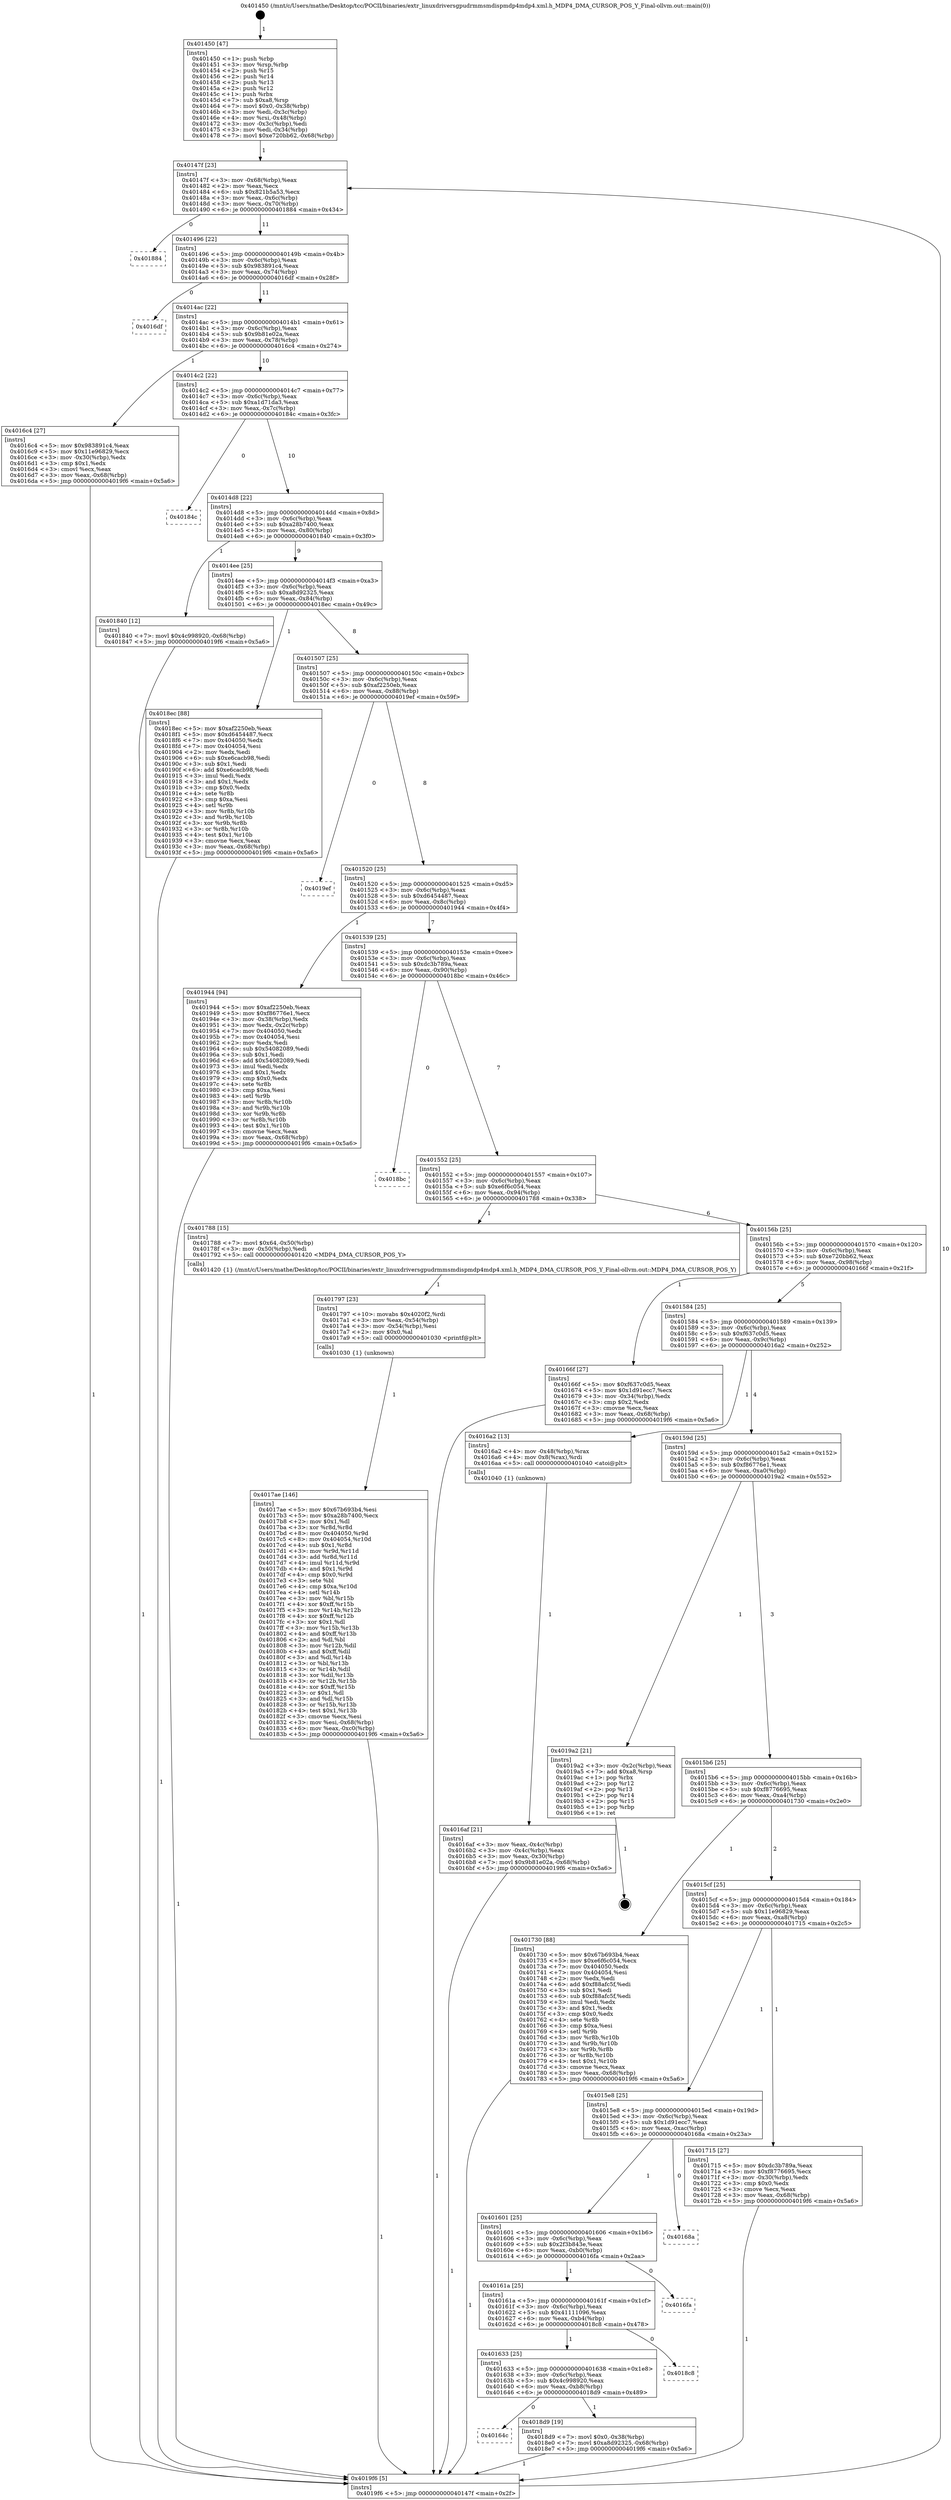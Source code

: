 digraph "0x401450" {
  label = "0x401450 (/mnt/c/Users/mathe/Desktop/tcc/POCII/binaries/extr_linuxdriversgpudrmmsmdispmdp4mdp4.xml.h_MDP4_DMA_CURSOR_POS_Y_Final-ollvm.out::main(0))"
  labelloc = "t"
  node[shape=record]

  Entry [label="",width=0.3,height=0.3,shape=circle,fillcolor=black,style=filled]
  "0x40147f" [label="{
     0x40147f [23]\l
     | [instrs]\l
     &nbsp;&nbsp;0x40147f \<+3\>: mov -0x68(%rbp),%eax\l
     &nbsp;&nbsp;0x401482 \<+2\>: mov %eax,%ecx\l
     &nbsp;&nbsp;0x401484 \<+6\>: sub $0x821b5a53,%ecx\l
     &nbsp;&nbsp;0x40148a \<+3\>: mov %eax,-0x6c(%rbp)\l
     &nbsp;&nbsp;0x40148d \<+3\>: mov %ecx,-0x70(%rbp)\l
     &nbsp;&nbsp;0x401490 \<+6\>: je 0000000000401884 \<main+0x434\>\l
  }"]
  "0x401884" [label="{
     0x401884\l
  }", style=dashed]
  "0x401496" [label="{
     0x401496 [22]\l
     | [instrs]\l
     &nbsp;&nbsp;0x401496 \<+5\>: jmp 000000000040149b \<main+0x4b\>\l
     &nbsp;&nbsp;0x40149b \<+3\>: mov -0x6c(%rbp),%eax\l
     &nbsp;&nbsp;0x40149e \<+5\>: sub $0x983891c4,%eax\l
     &nbsp;&nbsp;0x4014a3 \<+3\>: mov %eax,-0x74(%rbp)\l
     &nbsp;&nbsp;0x4014a6 \<+6\>: je 00000000004016df \<main+0x28f\>\l
  }"]
  Exit [label="",width=0.3,height=0.3,shape=circle,fillcolor=black,style=filled,peripheries=2]
  "0x4016df" [label="{
     0x4016df\l
  }", style=dashed]
  "0x4014ac" [label="{
     0x4014ac [22]\l
     | [instrs]\l
     &nbsp;&nbsp;0x4014ac \<+5\>: jmp 00000000004014b1 \<main+0x61\>\l
     &nbsp;&nbsp;0x4014b1 \<+3\>: mov -0x6c(%rbp),%eax\l
     &nbsp;&nbsp;0x4014b4 \<+5\>: sub $0x9b81e02a,%eax\l
     &nbsp;&nbsp;0x4014b9 \<+3\>: mov %eax,-0x78(%rbp)\l
     &nbsp;&nbsp;0x4014bc \<+6\>: je 00000000004016c4 \<main+0x274\>\l
  }"]
  "0x40164c" [label="{
     0x40164c\l
  }", style=dashed]
  "0x4016c4" [label="{
     0x4016c4 [27]\l
     | [instrs]\l
     &nbsp;&nbsp;0x4016c4 \<+5\>: mov $0x983891c4,%eax\l
     &nbsp;&nbsp;0x4016c9 \<+5\>: mov $0x11e96829,%ecx\l
     &nbsp;&nbsp;0x4016ce \<+3\>: mov -0x30(%rbp),%edx\l
     &nbsp;&nbsp;0x4016d1 \<+3\>: cmp $0x1,%edx\l
     &nbsp;&nbsp;0x4016d4 \<+3\>: cmovl %ecx,%eax\l
     &nbsp;&nbsp;0x4016d7 \<+3\>: mov %eax,-0x68(%rbp)\l
     &nbsp;&nbsp;0x4016da \<+5\>: jmp 00000000004019f6 \<main+0x5a6\>\l
  }"]
  "0x4014c2" [label="{
     0x4014c2 [22]\l
     | [instrs]\l
     &nbsp;&nbsp;0x4014c2 \<+5\>: jmp 00000000004014c7 \<main+0x77\>\l
     &nbsp;&nbsp;0x4014c7 \<+3\>: mov -0x6c(%rbp),%eax\l
     &nbsp;&nbsp;0x4014ca \<+5\>: sub $0xa1d71da3,%eax\l
     &nbsp;&nbsp;0x4014cf \<+3\>: mov %eax,-0x7c(%rbp)\l
     &nbsp;&nbsp;0x4014d2 \<+6\>: je 000000000040184c \<main+0x3fc\>\l
  }"]
  "0x4018d9" [label="{
     0x4018d9 [19]\l
     | [instrs]\l
     &nbsp;&nbsp;0x4018d9 \<+7\>: movl $0x0,-0x38(%rbp)\l
     &nbsp;&nbsp;0x4018e0 \<+7\>: movl $0xa8d92325,-0x68(%rbp)\l
     &nbsp;&nbsp;0x4018e7 \<+5\>: jmp 00000000004019f6 \<main+0x5a6\>\l
  }"]
  "0x40184c" [label="{
     0x40184c\l
  }", style=dashed]
  "0x4014d8" [label="{
     0x4014d8 [22]\l
     | [instrs]\l
     &nbsp;&nbsp;0x4014d8 \<+5\>: jmp 00000000004014dd \<main+0x8d\>\l
     &nbsp;&nbsp;0x4014dd \<+3\>: mov -0x6c(%rbp),%eax\l
     &nbsp;&nbsp;0x4014e0 \<+5\>: sub $0xa28b7400,%eax\l
     &nbsp;&nbsp;0x4014e5 \<+3\>: mov %eax,-0x80(%rbp)\l
     &nbsp;&nbsp;0x4014e8 \<+6\>: je 0000000000401840 \<main+0x3f0\>\l
  }"]
  "0x401633" [label="{
     0x401633 [25]\l
     | [instrs]\l
     &nbsp;&nbsp;0x401633 \<+5\>: jmp 0000000000401638 \<main+0x1e8\>\l
     &nbsp;&nbsp;0x401638 \<+3\>: mov -0x6c(%rbp),%eax\l
     &nbsp;&nbsp;0x40163b \<+5\>: sub $0x4c998920,%eax\l
     &nbsp;&nbsp;0x401640 \<+6\>: mov %eax,-0xb8(%rbp)\l
     &nbsp;&nbsp;0x401646 \<+6\>: je 00000000004018d9 \<main+0x489\>\l
  }"]
  "0x401840" [label="{
     0x401840 [12]\l
     | [instrs]\l
     &nbsp;&nbsp;0x401840 \<+7\>: movl $0x4c998920,-0x68(%rbp)\l
     &nbsp;&nbsp;0x401847 \<+5\>: jmp 00000000004019f6 \<main+0x5a6\>\l
  }"]
  "0x4014ee" [label="{
     0x4014ee [25]\l
     | [instrs]\l
     &nbsp;&nbsp;0x4014ee \<+5\>: jmp 00000000004014f3 \<main+0xa3\>\l
     &nbsp;&nbsp;0x4014f3 \<+3\>: mov -0x6c(%rbp),%eax\l
     &nbsp;&nbsp;0x4014f6 \<+5\>: sub $0xa8d92325,%eax\l
     &nbsp;&nbsp;0x4014fb \<+6\>: mov %eax,-0x84(%rbp)\l
     &nbsp;&nbsp;0x401501 \<+6\>: je 00000000004018ec \<main+0x49c\>\l
  }"]
  "0x4018c8" [label="{
     0x4018c8\l
  }", style=dashed]
  "0x4018ec" [label="{
     0x4018ec [88]\l
     | [instrs]\l
     &nbsp;&nbsp;0x4018ec \<+5\>: mov $0xaf2250eb,%eax\l
     &nbsp;&nbsp;0x4018f1 \<+5\>: mov $0xd6454487,%ecx\l
     &nbsp;&nbsp;0x4018f6 \<+7\>: mov 0x404050,%edx\l
     &nbsp;&nbsp;0x4018fd \<+7\>: mov 0x404054,%esi\l
     &nbsp;&nbsp;0x401904 \<+2\>: mov %edx,%edi\l
     &nbsp;&nbsp;0x401906 \<+6\>: sub $0xe6cacb98,%edi\l
     &nbsp;&nbsp;0x40190c \<+3\>: sub $0x1,%edi\l
     &nbsp;&nbsp;0x40190f \<+6\>: add $0xe6cacb98,%edi\l
     &nbsp;&nbsp;0x401915 \<+3\>: imul %edi,%edx\l
     &nbsp;&nbsp;0x401918 \<+3\>: and $0x1,%edx\l
     &nbsp;&nbsp;0x40191b \<+3\>: cmp $0x0,%edx\l
     &nbsp;&nbsp;0x40191e \<+4\>: sete %r8b\l
     &nbsp;&nbsp;0x401922 \<+3\>: cmp $0xa,%esi\l
     &nbsp;&nbsp;0x401925 \<+4\>: setl %r9b\l
     &nbsp;&nbsp;0x401929 \<+3\>: mov %r8b,%r10b\l
     &nbsp;&nbsp;0x40192c \<+3\>: and %r9b,%r10b\l
     &nbsp;&nbsp;0x40192f \<+3\>: xor %r9b,%r8b\l
     &nbsp;&nbsp;0x401932 \<+3\>: or %r8b,%r10b\l
     &nbsp;&nbsp;0x401935 \<+4\>: test $0x1,%r10b\l
     &nbsp;&nbsp;0x401939 \<+3\>: cmovne %ecx,%eax\l
     &nbsp;&nbsp;0x40193c \<+3\>: mov %eax,-0x68(%rbp)\l
     &nbsp;&nbsp;0x40193f \<+5\>: jmp 00000000004019f6 \<main+0x5a6\>\l
  }"]
  "0x401507" [label="{
     0x401507 [25]\l
     | [instrs]\l
     &nbsp;&nbsp;0x401507 \<+5\>: jmp 000000000040150c \<main+0xbc\>\l
     &nbsp;&nbsp;0x40150c \<+3\>: mov -0x6c(%rbp),%eax\l
     &nbsp;&nbsp;0x40150f \<+5\>: sub $0xaf2250eb,%eax\l
     &nbsp;&nbsp;0x401514 \<+6\>: mov %eax,-0x88(%rbp)\l
     &nbsp;&nbsp;0x40151a \<+6\>: je 00000000004019ef \<main+0x59f\>\l
  }"]
  "0x40161a" [label="{
     0x40161a [25]\l
     | [instrs]\l
     &nbsp;&nbsp;0x40161a \<+5\>: jmp 000000000040161f \<main+0x1cf\>\l
     &nbsp;&nbsp;0x40161f \<+3\>: mov -0x6c(%rbp),%eax\l
     &nbsp;&nbsp;0x401622 \<+5\>: sub $0x41111096,%eax\l
     &nbsp;&nbsp;0x401627 \<+6\>: mov %eax,-0xb4(%rbp)\l
     &nbsp;&nbsp;0x40162d \<+6\>: je 00000000004018c8 \<main+0x478\>\l
  }"]
  "0x4019ef" [label="{
     0x4019ef\l
  }", style=dashed]
  "0x401520" [label="{
     0x401520 [25]\l
     | [instrs]\l
     &nbsp;&nbsp;0x401520 \<+5\>: jmp 0000000000401525 \<main+0xd5\>\l
     &nbsp;&nbsp;0x401525 \<+3\>: mov -0x6c(%rbp),%eax\l
     &nbsp;&nbsp;0x401528 \<+5\>: sub $0xd6454487,%eax\l
     &nbsp;&nbsp;0x40152d \<+6\>: mov %eax,-0x8c(%rbp)\l
     &nbsp;&nbsp;0x401533 \<+6\>: je 0000000000401944 \<main+0x4f4\>\l
  }"]
  "0x4016fa" [label="{
     0x4016fa\l
  }", style=dashed]
  "0x401944" [label="{
     0x401944 [94]\l
     | [instrs]\l
     &nbsp;&nbsp;0x401944 \<+5\>: mov $0xaf2250eb,%eax\l
     &nbsp;&nbsp;0x401949 \<+5\>: mov $0xf86776e1,%ecx\l
     &nbsp;&nbsp;0x40194e \<+3\>: mov -0x38(%rbp),%edx\l
     &nbsp;&nbsp;0x401951 \<+3\>: mov %edx,-0x2c(%rbp)\l
     &nbsp;&nbsp;0x401954 \<+7\>: mov 0x404050,%edx\l
     &nbsp;&nbsp;0x40195b \<+7\>: mov 0x404054,%esi\l
     &nbsp;&nbsp;0x401962 \<+2\>: mov %edx,%edi\l
     &nbsp;&nbsp;0x401964 \<+6\>: sub $0x54082089,%edi\l
     &nbsp;&nbsp;0x40196a \<+3\>: sub $0x1,%edi\l
     &nbsp;&nbsp;0x40196d \<+6\>: add $0x54082089,%edi\l
     &nbsp;&nbsp;0x401973 \<+3\>: imul %edi,%edx\l
     &nbsp;&nbsp;0x401976 \<+3\>: and $0x1,%edx\l
     &nbsp;&nbsp;0x401979 \<+3\>: cmp $0x0,%edx\l
     &nbsp;&nbsp;0x40197c \<+4\>: sete %r8b\l
     &nbsp;&nbsp;0x401980 \<+3\>: cmp $0xa,%esi\l
     &nbsp;&nbsp;0x401983 \<+4\>: setl %r9b\l
     &nbsp;&nbsp;0x401987 \<+3\>: mov %r8b,%r10b\l
     &nbsp;&nbsp;0x40198a \<+3\>: and %r9b,%r10b\l
     &nbsp;&nbsp;0x40198d \<+3\>: xor %r9b,%r8b\l
     &nbsp;&nbsp;0x401990 \<+3\>: or %r8b,%r10b\l
     &nbsp;&nbsp;0x401993 \<+4\>: test $0x1,%r10b\l
     &nbsp;&nbsp;0x401997 \<+3\>: cmovne %ecx,%eax\l
     &nbsp;&nbsp;0x40199a \<+3\>: mov %eax,-0x68(%rbp)\l
     &nbsp;&nbsp;0x40199d \<+5\>: jmp 00000000004019f6 \<main+0x5a6\>\l
  }"]
  "0x401539" [label="{
     0x401539 [25]\l
     | [instrs]\l
     &nbsp;&nbsp;0x401539 \<+5\>: jmp 000000000040153e \<main+0xee\>\l
     &nbsp;&nbsp;0x40153e \<+3\>: mov -0x6c(%rbp),%eax\l
     &nbsp;&nbsp;0x401541 \<+5\>: sub $0xdc3b789a,%eax\l
     &nbsp;&nbsp;0x401546 \<+6\>: mov %eax,-0x90(%rbp)\l
     &nbsp;&nbsp;0x40154c \<+6\>: je 00000000004018bc \<main+0x46c\>\l
  }"]
  "0x401601" [label="{
     0x401601 [25]\l
     | [instrs]\l
     &nbsp;&nbsp;0x401601 \<+5\>: jmp 0000000000401606 \<main+0x1b6\>\l
     &nbsp;&nbsp;0x401606 \<+3\>: mov -0x6c(%rbp),%eax\l
     &nbsp;&nbsp;0x401609 \<+5\>: sub $0x2f3b843e,%eax\l
     &nbsp;&nbsp;0x40160e \<+6\>: mov %eax,-0xb0(%rbp)\l
     &nbsp;&nbsp;0x401614 \<+6\>: je 00000000004016fa \<main+0x2aa\>\l
  }"]
  "0x4018bc" [label="{
     0x4018bc\l
  }", style=dashed]
  "0x401552" [label="{
     0x401552 [25]\l
     | [instrs]\l
     &nbsp;&nbsp;0x401552 \<+5\>: jmp 0000000000401557 \<main+0x107\>\l
     &nbsp;&nbsp;0x401557 \<+3\>: mov -0x6c(%rbp),%eax\l
     &nbsp;&nbsp;0x40155a \<+5\>: sub $0xe6f6c054,%eax\l
     &nbsp;&nbsp;0x40155f \<+6\>: mov %eax,-0x94(%rbp)\l
     &nbsp;&nbsp;0x401565 \<+6\>: je 0000000000401788 \<main+0x338\>\l
  }"]
  "0x40168a" [label="{
     0x40168a\l
  }", style=dashed]
  "0x401788" [label="{
     0x401788 [15]\l
     | [instrs]\l
     &nbsp;&nbsp;0x401788 \<+7\>: movl $0x64,-0x50(%rbp)\l
     &nbsp;&nbsp;0x40178f \<+3\>: mov -0x50(%rbp),%edi\l
     &nbsp;&nbsp;0x401792 \<+5\>: call 0000000000401420 \<MDP4_DMA_CURSOR_POS_Y\>\l
     | [calls]\l
     &nbsp;&nbsp;0x401420 \{1\} (/mnt/c/Users/mathe/Desktop/tcc/POCII/binaries/extr_linuxdriversgpudrmmsmdispmdp4mdp4.xml.h_MDP4_DMA_CURSOR_POS_Y_Final-ollvm.out::MDP4_DMA_CURSOR_POS_Y)\l
  }"]
  "0x40156b" [label="{
     0x40156b [25]\l
     | [instrs]\l
     &nbsp;&nbsp;0x40156b \<+5\>: jmp 0000000000401570 \<main+0x120\>\l
     &nbsp;&nbsp;0x401570 \<+3\>: mov -0x6c(%rbp),%eax\l
     &nbsp;&nbsp;0x401573 \<+5\>: sub $0xe720bb62,%eax\l
     &nbsp;&nbsp;0x401578 \<+6\>: mov %eax,-0x98(%rbp)\l
     &nbsp;&nbsp;0x40157e \<+6\>: je 000000000040166f \<main+0x21f\>\l
  }"]
  "0x4017ae" [label="{
     0x4017ae [146]\l
     | [instrs]\l
     &nbsp;&nbsp;0x4017ae \<+5\>: mov $0x67b693b4,%esi\l
     &nbsp;&nbsp;0x4017b3 \<+5\>: mov $0xa28b7400,%ecx\l
     &nbsp;&nbsp;0x4017b8 \<+2\>: mov $0x1,%dl\l
     &nbsp;&nbsp;0x4017ba \<+3\>: xor %r8d,%r8d\l
     &nbsp;&nbsp;0x4017bd \<+8\>: mov 0x404050,%r9d\l
     &nbsp;&nbsp;0x4017c5 \<+8\>: mov 0x404054,%r10d\l
     &nbsp;&nbsp;0x4017cd \<+4\>: sub $0x1,%r8d\l
     &nbsp;&nbsp;0x4017d1 \<+3\>: mov %r9d,%r11d\l
     &nbsp;&nbsp;0x4017d4 \<+3\>: add %r8d,%r11d\l
     &nbsp;&nbsp;0x4017d7 \<+4\>: imul %r11d,%r9d\l
     &nbsp;&nbsp;0x4017db \<+4\>: and $0x1,%r9d\l
     &nbsp;&nbsp;0x4017df \<+4\>: cmp $0x0,%r9d\l
     &nbsp;&nbsp;0x4017e3 \<+3\>: sete %bl\l
     &nbsp;&nbsp;0x4017e6 \<+4\>: cmp $0xa,%r10d\l
     &nbsp;&nbsp;0x4017ea \<+4\>: setl %r14b\l
     &nbsp;&nbsp;0x4017ee \<+3\>: mov %bl,%r15b\l
     &nbsp;&nbsp;0x4017f1 \<+4\>: xor $0xff,%r15b\l
     &nbsp;&nbsp;0x4017f5 \<+3\>: mov %r14b,%r12b\l
     &nbsp;&nbsp;0x4017f8 \<+4\>: xor $0xff,%r12b\l
     &nbsp;&nbsp;0x4017fc \<+3\>: xor $0x1,%dl\l
     &nbsp;&nbsp;0x4017ff \<+3\>: mov %r15b,%r13b\l
     &nbsp;&nbsp;0x401802 \<+4\>: and $0xff,%r13b\l
     &nbsp;&nbsp;0x401806 \<+2\>: and %dl,%bl\l
     &nbsp;&nbsp;0x401808 \<+3\>: mov %r12b,%dil\l
     &nbsp;&nbsp;0x40180b \<+4\>: and $0xff,%dil\l
     &nbsp;&nbsp;0x40180f \<+3\>: and %dl,%r14b\l
     &nbsp;&nbsp;0x401812 \<+3\>: or %bl,%r13b\l
     &nbsp;&nbsp;0x401815 \<+3\>: or %r14b,%dil\l
     &nbsp;&nbsp;0x401818 \<+3\>: xor %dil,%r13b\l
     &nbsp;&nbsp;0x40181b \<+3\>: or %r12b,%r15b\l
     &nbsp;&nbsp;0x40181e \<+4\>: xor $0xff,%r15b\l
     &nbsp;&nbsp;0x401822 \<+3\>: or $0x1,%dl\l
     &nbsp;&nbsp;0x401825 \<+3\>: and %dl,%r15b\l
     &nbsp;&nbsp;0x401828 \<+3\>: or %r15b,%r13b\l
     &nbsp;&nbsp;0x40182b \<+4\>: test $0x1,%r13b\l
     &nbsp;&nbsp;0x40182f \<+3\>: cmovne %ecx,%esi\l
     &nbsp;&nbsp;0x401832 \<+3\>: mov %esi,-0x68(%rbp)\l
     &nbsp;&nbsp;0x401835 \<+6\>: mov %eax,-0xc0(%rbp)\l
     &nbsp;&nbsp;0x40183b \<+5\>: jmp 00000000004019f6 \<main+0x5a6\>\l
  }"]
  "0x40166f" [label="{
     0x40166f [27]\l
     | [instrs]\l
     &nbsp;&nbsp;0x40166f \<+5\>: mov $0xf637c0d5,%eax\l
     &nbsp;&nbsp;0x401674 \<+5\>: mov $0x1d91ecc7,%ecx\l
     &nbsp;&nbsp;0x401679 \<+3\>: mov -0x34(%rbp),%edx\l
     &nbsp;&nbsp;0x40167c \<+3\>: cmp $0x2,%edx\l
     &nbsp;&nbsp;0x40167f \<+3\>: cmovne %ecx,%eax\l
     &nbsp;&nbsp;0x401682 \<+3\>: mov %eax,-0x68(%rbp)\l
     &nbsp;&nbsp;0x401685 \<+5\>: jmp 00000000004019f6 \<main+0x5a6\>\l
  }"]
  "0x401584" [label="{
     0x401584 [25]\l
     | [instrs]\l
     &nbsp;&nbsp;0x401584 \<+5\>: jmp 0000000000401589 \<main+0x139\>\l
     &nbsp;&nbsp;0x401589 \<+3\>: mov -0x6c(%rbp),%eax\l
     &nbsp;&nbsp;0x40158c \<+5\>: sub $0xf637c0d5,%eax\l
     &nbsp;&nbsp;0x401591 \<+6\>: mov %eax,-0x9c(%rbp)\l
     &nbsp;&nbsp;0x401597 \<+6\>: je 00000000004016a2 \<main+0x252\>\l
  }"]
  "0x4019f6" [label="{
     0x4019f6 [5]\l
     | [instrs]\l
     &nbsp;&nbsp;0x4019f6 \<+5\>: jmp 000000000040147f \<main+0x2f\>\l
  }"]
  "0x401450" [label="{
     0x401450 [47]\l
     | [instrs]\l
     &nbsp;&nbsp;0x401450 \<+1\>: push %rbp\l
     &nbsp;&nbsp;0x401451 \<+3\>: mov %rsp,%rbp\l
     &nbsp;&nbsp;0x401454 \<+2\>: push %r15\l
     &nbsp;&nbsp;0x401456 \<+2\>: push %r14\l
     &nbsp;&nbsp;0x401458 \<+2\>: push %r13\l
     &nbsp;&nbsp;0x40145a \<+2\>: push %r12\l
     &nbsp;&nbsp;0x40145c \<+1\>: push %rbx\l
     &nbsp;&nbsp;0x40145d \<+7\>: sub $0xa8,%rsp\l
     &nbsp;&nbsp;0x401464 \<+7\>: movl $0x0,-0x38(%rbp)\l
     &nbsp;&nbsp;0x40146b \<+3\>: mov %edi,-0x3c(%rbp)\l
     &nbsp;&nbsp;0x40146e \<+4\>: mov %rsi,-0x48(%rbp)\l
     &nbsp;&nbsp;0x401472 \<+3\>: mov -0x3c(%rbp),%edi\l
     &nbsp;&nbsp;0x401475 \<+3\>: mov %edi,-0x34(%rbp)\l
     &nbsp;&nbsp;0x401478 \<+7\>: movl $0xe720bb62,-0x68(%rbp)\l
  }"]
  "0x401797" [label="{
     0x401797 [23]\l
     | [instrs]\l
     &nbsp;&nbsp;0x401797 \<+10\>: movabs $0x4020f2,%rdi\l
     &nbsp;&nbsp;0x4017a1 \<+3\>: mov %eax,-0x54(%rbp)\l
     &nbsp;&nbsp;0x4017a4 \<+3\>: mov -0x54(%rbp),%esi\l
     &nbsp;&nbsp;0x4017a7 \<+2\>: mov $0x0,%al\l
     &nbsp;&nbsp;0x4017a9 \<+5\>: call 0000000000401030 \<printf@plt\>\l
     | [calls]\l
     &nbsp;&nbsp;0x401030 \{1\} (unknown)\l
  }"]
  "0x4016a2" [label="{
     0x4016a2 [13]\l
     | [instrs]\l
     &nbsp;&nbsp;0x4016a2 \<+4\>: mov -0x48(%rbp),%rax\l
     &nbsp;&nbsp;0x4016a6 \<+4\>: mov 0x8(%rax),%rdi\l
     &nbsp;&nbsp;0x4016aa \<+5\>: call 0000000000401040 \<atoi@plt\>\l
     | [calls]\l
     &nbsp;&nbsp;0x401040 \{1\} (unknown)\l
  }"]
  "0x40159d" [label="{
     0x40159d [25]\l
     | [instrs]\l
     &nbsp;&nbsp;0x40159d \<+5\>: jmp 00000000004015a2 \<main+0x152\>\l
     &nbsp;&nbsp;0x4015a2 \<+3\>: mov -0x6c(%rbp),%eax\l
     &nbsp;&nbsp;0x4015a5 \<+5\>: sub $0xf86776e1,%eax\l
     &nbsp;&nbsp;0x4015aa \<+6\>: mov %eax,-0xa0(%rbp)\l
     &nbsp;&nbsp;0x4015b0 \<+6\>: je 00000000004019a2 \<main+0x552\>\l
  }"]
  "0x4016af" [label="{
     0x4016af [21]\l
     | [instrs]\l
     &nbsp;&nbsp;0x4016af \<+3\>: mov %eax,-0x4c(%rbp)\l
     &nbsp;&nbsp;0x4016b2 \<+3\>: mov -0x4c(%rbp),%eax\l
     &nbsp;&nbsp;0x4016b5 \<+3\>: mov %eax,-0x30(%rbp)\l
     &nbsp;&nbsp;0x4016b8 \<+7\>: movl $0x9b81e02a,-0x68(%rbp)\l
     &nbsp;&nbsp;0x4016bf \<+5\>: jmp 00000000004019f6 \<main+0x5a6\>\l
  }"]
  "0x4015e8" [label="{
     0x4015e8 [25]\l
     | [instrs]\l
     &nbsp;&nbsp;0x4015e8 \<+5\>: jmp 00000000004015ed \<main+0x19d\>\l
     &nbsp;&nbsp;0x4015ed \<+3\>: mov -0x6c(%rbp),%eax\l
     &nbsp;&nbsp;0x4015f0 \<+5\>: sub $0x1d91ecc7,%eax\l
     &nbsp;&nbsp;0x4015f5 \<+6\>: mov %eax,-0xac(%rbp)\l
     &nbsp;&nbsp;0x4015fb \<+6\>: je 000000000040168a \<main+0x23a\>\l
  }"]
  "0x4019a2" [label="{
     0x4019a2 [21]\l
     | [instrs]\l
     &nbsp;&nbsp;0x4019a2 \<+3\>: mov -0x2c(%rbp),%eax\l
     &nbsp;&nbsp;0x4019a5 \<+7\>: add $0xa8,%rsp\l
     &nbsp;&nbsp;0x4019ac \<+1\>: pop %rbx\l
     &nbsp;&nbsp;0x4019ad \<+2\>: pop %r12\l
     &nbsp;&nbsp;0x4019af \<+2\>: pop %r13\l
     &nbsp;&nbsp;0x4019b1 \<+2\>: pop %r14\l
     &nbsp;&nbsp;0x4019b3 \<+2\>: pop %r15\l
     &nbsp;&nbsp;0x4019b5 \<+1\>: pop %rbp\l
     &nbsp;&nbsp;0x4019b6 \<+1\>: ret\l
  }"]
  "0x4015b6" [label="{
     0x4015b6 [25]\l
     | [instrs]\l
     &nbsp;&nbsp;0x4015b6 \<+5\>: jmp 00000000004015bb \<main+0x16b\>\l
     &nbsp;&nbsp;0x4015bb \<+3\>: mov -0x6c(%rbp),%eax\l
     &nbsp;&nbsp;0x4015be \<+5\>: sub $0xf8776695,%eax\l
     &nbsp;&nbsp;0x4015c3 \<+6\>: mov %eax,-0xa4(%rbp)\l
     &nbsp;&nbsp;0x4015c9 \<+6\>: je 0000000000401730 \<main+0x2e0\>\l
  }"]
  "0x401715" [label="{
     0x401715 [27]\l
     | [instrs]\l
     &nbsp;&nbsp;0x401715 \<+5\>: mov $0xdc3b789a,%eax\l
     &nbsp;&nbsp;0x40171a \<+5\>: mov $0xf8776695,%ecx\l
     &nbsp;&nbsp;0x40171f \<+3\>: mov -0x30(%rbp),%edx\l
     &nbsp;&nbsp;0x401722 \<+3\>: cmp $0x0,%edx\l
     &nbsp;&nbsp;0x401725 \<+3\>: cmove %ecx,%eax\l
     &nbsp;&nbsp;0x401728 \<+3\>: mov %eax,-0x68(%rbp)\l
     &nbsp;&nbsp;0x40172b \<+5\>: jmp 00000000004019f6 \<main+0x5a6\>\l
  }"]
  "0x401730" [label="{
     0x401730 [88]\l
     | [instrs]\l
     &nbsp;&nbsp;0x401730 \<+5\>: mov $0x67b693b4,%eax\l
     &nbsp;&nbsp;0x401735 \<+5\>: mov $0xe6f6c054,%ecx\l
     &nbsp;&nbsp;0x40173a \<+7\>: mov 0x404050,%edx\l
     &nbsp;&nbsp;0x401741 \<+7\>: mov 0x404054,%esi\l
     &nbsp;&nbsp;0x401748 \<+2\>: mov %edx,%edi\l
     &nbsp;&nbsp;0x40174a \<+6\>: add $0xf88afc5f,%edi\l
     &nbsp;&nbsp;0x401750 \<+3\>: sub $0x1,%edi\l
     &nbsp;&nbsp;0x401753 \<+6\>: sub $0xf88afc5f,%edi\l
     &nbsp;&nbsp;0x401759 \<+3\>: imul %edi,%edx\l
     &nbsp;&nbsp;0x40175c \<+3\>: and $0x1,%edx\l
     &nbsp;&nbsp;0x40175f \<+3\>: cmp $0x0,%edx\l
     &nbsp;&nbsp;0x401762 \<+4\>: sete %r8b\l
     &nbsp;&nbsp;0x401766 \<+3\>: cmp $0xa,%esi\l
     &nbsp;&nbsp;0x401769 \<+4\>: setl %r9b\l
     &nbsp;&nbsp;0x40176d \<+3\>: mov %r8b,%r10b\l
     &nbsp;&nbsp;0x401770 \<+3\>: and %r9b,%r10b\l
     &nbsp;&nbsp;0x401773 \<+3\>: xor %r9b,%r8b\l
     &nbsp;&nbsp;0x401776 \<+3\>: or %r8b,%r10b\l
     &nbsp;&nbsp;0x401779 \<+4\>: test $0x1,%r10b\l
     &nbsp;&nbsp;0x40177d \<+3\>: cmovne %ecx,%eax\l
     &nbsp;&nbsp;0x401780 \<+3\>: mov %eax,-0x68(%rbp)\l
     &nbsp;&nbsp;0x401783 \<+5\>: jmp 00000000004019f6 \<main+0x5a6\>\l
  }"]
  "0x4015cf" [label="{
     0x4015cf [25]\l
     | [instrs]\l
     &nbsp;&nbsp;0x4015cf \<+5\>: jmp 00000000004015d4 \<main+0x184\>\l
     &nbsp;&nbsp;0x4015d4 \<+3\>: mov -0x6c(%rbp),%eax\l
     &nbsp;&nbsp;0x4015d7 \<+5\>: sub $0x11e96829,%eax\l
     &nbsp;&nbsp;0x4015dc \<+6\>: mov %eax,-0xa8(%rbp)\l
     &nbsp;&nbsp;0x4015e2 \<+6\>: je 0000000000401715 \<main+0x2c5\>\l
  }"]
  Entry -> "0x401450" [label=" 1"]
  "0x40147f" -> "0x401884" [label=" 0"]
  "0x40147f" -> "0x401496" [label=" 11"]
  "0x4019a2" -> Exit [label=" 1"]
  "0x401496" -> "0x4016df" [label=" 0"]
  "0x401496" -> "0x4014ac" [label=" 11"]
  "0x401944" -> "0x4019f6" [label=" 1"]
  "0x4014ac" -> "0x4016c4" [label=" 1"]
  "0x4014ac" -> "0x4014c2" [label=" 10"]
  "0x4018ec" -> "0x4019f6" [label=" 1"]
  "0x4014c2" -> "0x40184c" [label=" 0"]
  "0x4014c2" -> "0x4014d8" [label=" 10"]
  "0x4018d9" -> "0x4019f6" [label=" 1"]
  "0x4014d8" -> "0x401840" [label=" 1"]
  "0x4014d8" -> "0x4014ee" [label=" 9"]
  "0x401633" -> "0x4018d9" [label=" 1"]
  "0x4014ee" -> "0x4018ec" [label=" 1"]
  "0x4014ee" -> "0x401507" [label=" 8"]
  "0x401633" -> "0x40164c" [label=" 0"]
  "0x401507" -> "0x4019ef" [label=" 0"]
  "0x401507" -> "0x401520" [label=" 8"]
  "0x40161a" -> "0x4018c8" [label=" 0"]
  "0x401520" -> "0x401944" [label=" 1"]
  "0x401520" -> "0x401539" [label=" 7"]
  "0x40161a" -> "0x401633" [label=" 1"]
  "0x401539" -> "0x4018bc" [label=" 0"]
  "0x401539" -> "0x401552" [label=" 7"]
  "0x401601" -> "0x4016fa" [label=" 0"]
  "0x401552" -> "0x401788" [label=" 1"]
  "0x401552" -> "0x40156b" [label=" 6"]
  "0x401601" -> "0x40161a" [label=" 1"]
  "0x40156b" -> "0x40166f" [label=" 1"]
  "0x40156b" -> "0x401584" [label=" 5"]
  "0x40166f" -> "0x4019f6" [label=" 1"]
  "0x401450" -> "0x40147f" [label=" 1"]
  "0x4019f6" -> "0x40147f" [label=" 10"]
  "0x4015e8" -> "0x40168a" [label=" 0"]
  "0x401584" -> "0x4016a2" [label=" 1"]
  "0x401584" -> "0x40159d" [label=" 4"]
  "0x4016a2" -> "0x4016af" [label=" 1"]
  "0x4016af" -> "0x4019f6" [label=" 1"]
  "0x4016c4" -> "0x4019f6" [label=" 1"]
  "0x4015e8" -> "0x401601" [label=" 1"]
  "0x40159d" -> "0x4019a2" [label=" 1"]
  "0x40159d" -> "0x4015b6" [label=" 3"]
  "0x401840" -> "0x4019f6" [label=" 1"]
  "0x4015b6" -> "0x401730" [label=" 1"]
  "0x4015b6" -> "0x4015cf" [label=" 2"]
  "0x4017ae" -> "0x4019f6" [label=" 1"]
  "0x4015cf" -> "0x401715" [label=" 1"]
  "0x4015cf" -> "0x4015e8" [label=" 1"]
  "0x401715" -> "0x4019f6" [label=" 1"]
  "0x401730" -> "0x4019f6" [label=" 1"]
  "0x401788" -> "0x401797" [label=" 1"]
  "0x401797" -> "0x4017ae" [label=" 1"]
}
